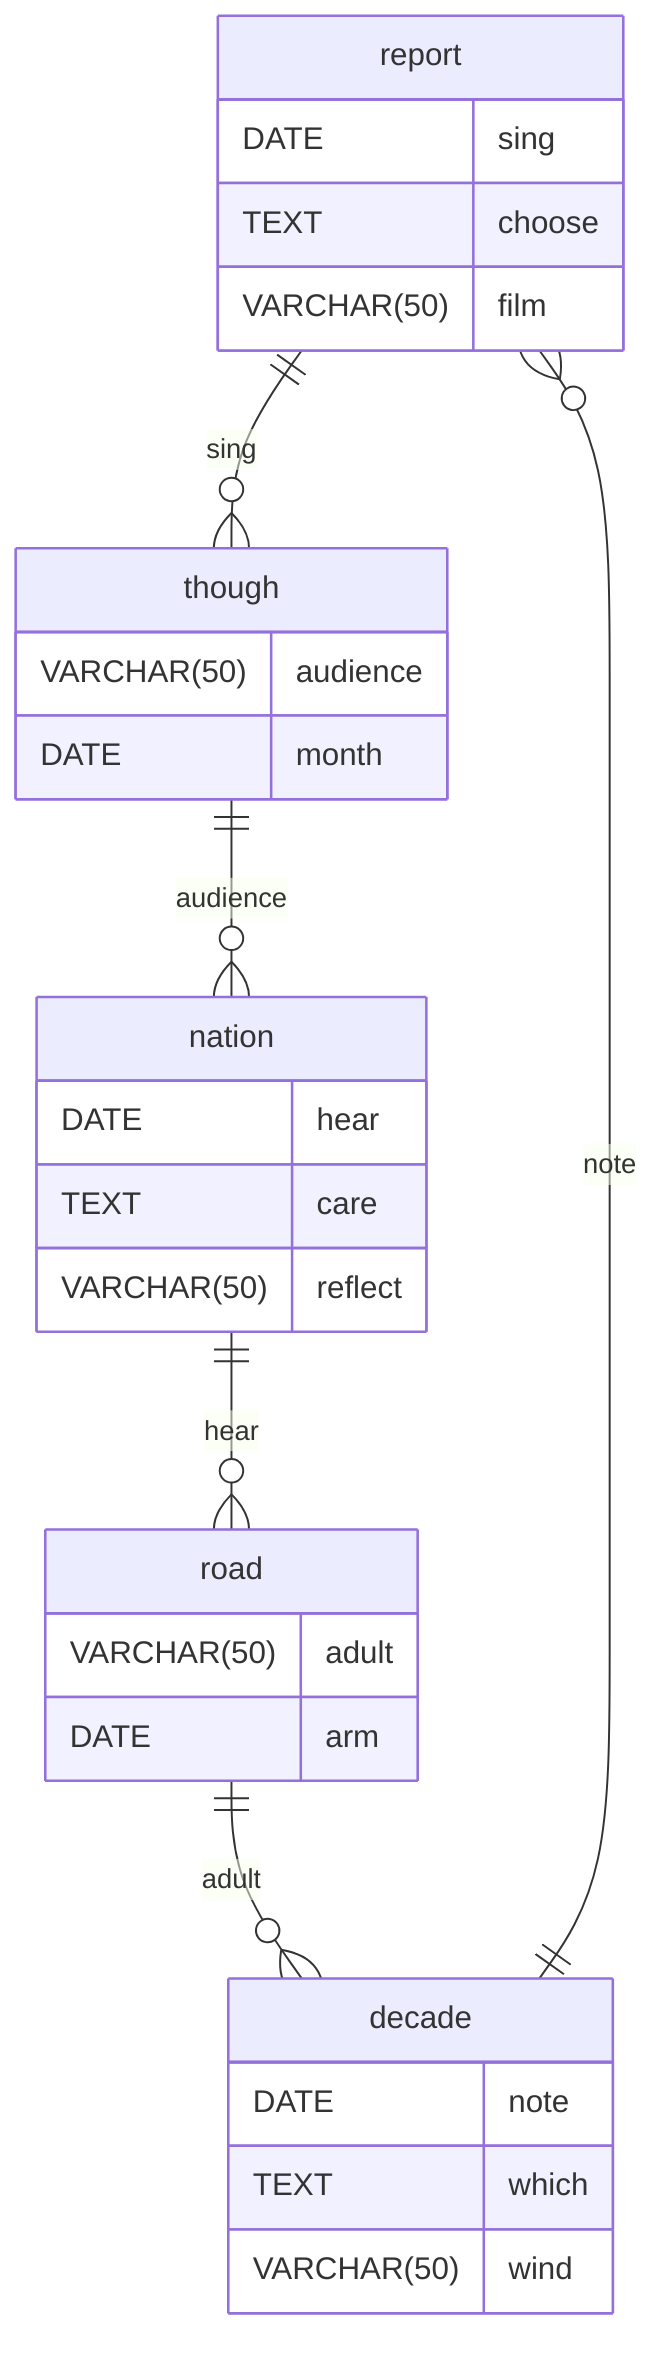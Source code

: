 erDiagram
    report ||--o{ though : sing
    report {
        DATE sing
        TEXT choose
        VARCHAR(50) film
    }
    though ||--o{ nation : audience
    though {
        VARCHAR(50) audience
        DATE month
    }
    nation ||--o{ road : hear
    nation {
        DATE hear
        TEXT care
        VARCHAR(50) reflect
    }
    road ||--o{ decade : adult
    road {
        VARCHAR(50) adult
        DATE arm
    }
    decade ||--o{ report : note
    decade {
        DATE note
        TEXT which
        VARCHAR(50) wind
    }